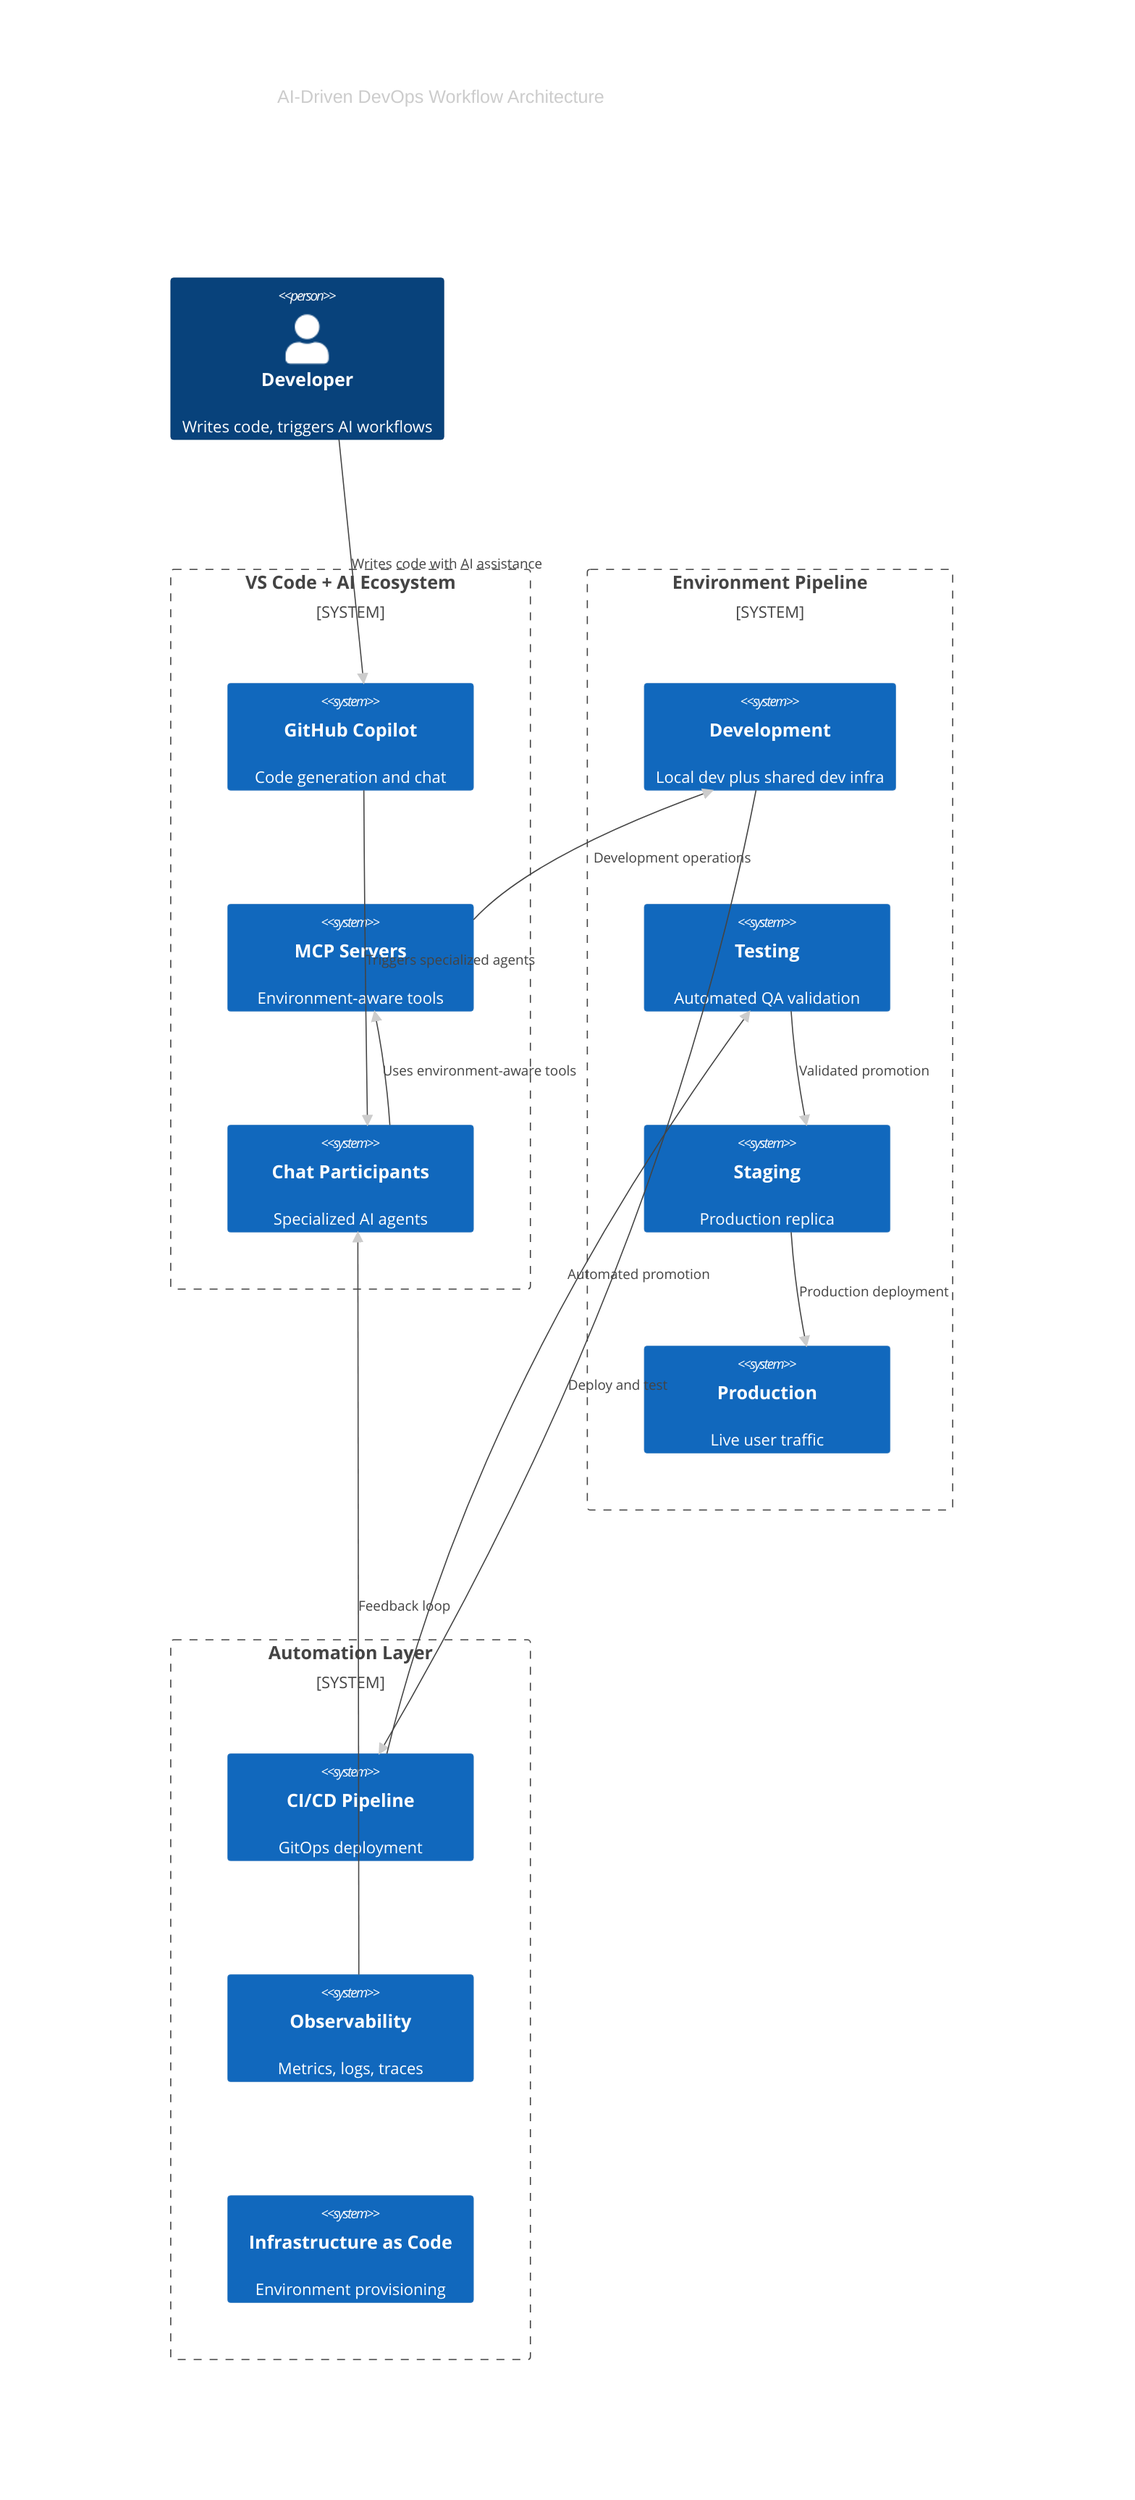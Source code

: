 %%{init: {'theme': 'dark'}}%%
C4Context
    title AI-Driven DevOps Workflow Architecture

    Person(dev, "Developer", "Writes code, triggers AI workflows")

    System_Boundary(vscode, "VS Code + AI Ecosystem") {
        System(copilot, "GitHub Copilot", "Code generation and chat")
        System(mcp, "MCP Servers", "Environment-aware tools")
        System(agents, "Chat Participants", "Specialized AI agents")
    }

    System_Boundary(environments, "Environment Pipeline") {
        System(dev_env, "Development", "Local dev plus shared dev infra")
        System(test_env, "Testing", "Automated QA validation")
        System(stage_env, "Staging", "Production replica")
        System(prod_env, "Production", "Live user traffic")
    }

    System_Boundary(automation, "Automation Layer") {
        System(cicd, "CI/CD Pipeline", "GitOps deployment")
        System(monitoring, "Observability", "Metrics, logs, traces")
        System(iac, "Infrastructure as Code", "Environment provisioning")
    }

    Rel(dev, copilot, "Writes code with AI assistance")
    Rel(copilot, agents, "Triggers specialized agents")
    Rel(agents, mcp, "Uses environment-aware tools")
    Rel(mcp, dev_env, "Development operations")
    Rel(dev_env, cicd, "Automated promotion")
    Rel(cicd, test_env, "Deploy and test")
    Rel(test_env, stage_env, "Validated promotion")
    Rel(stage_env, prod_env, "Production deployment")
    Rel(monitoring, agents, "Feedback loop")